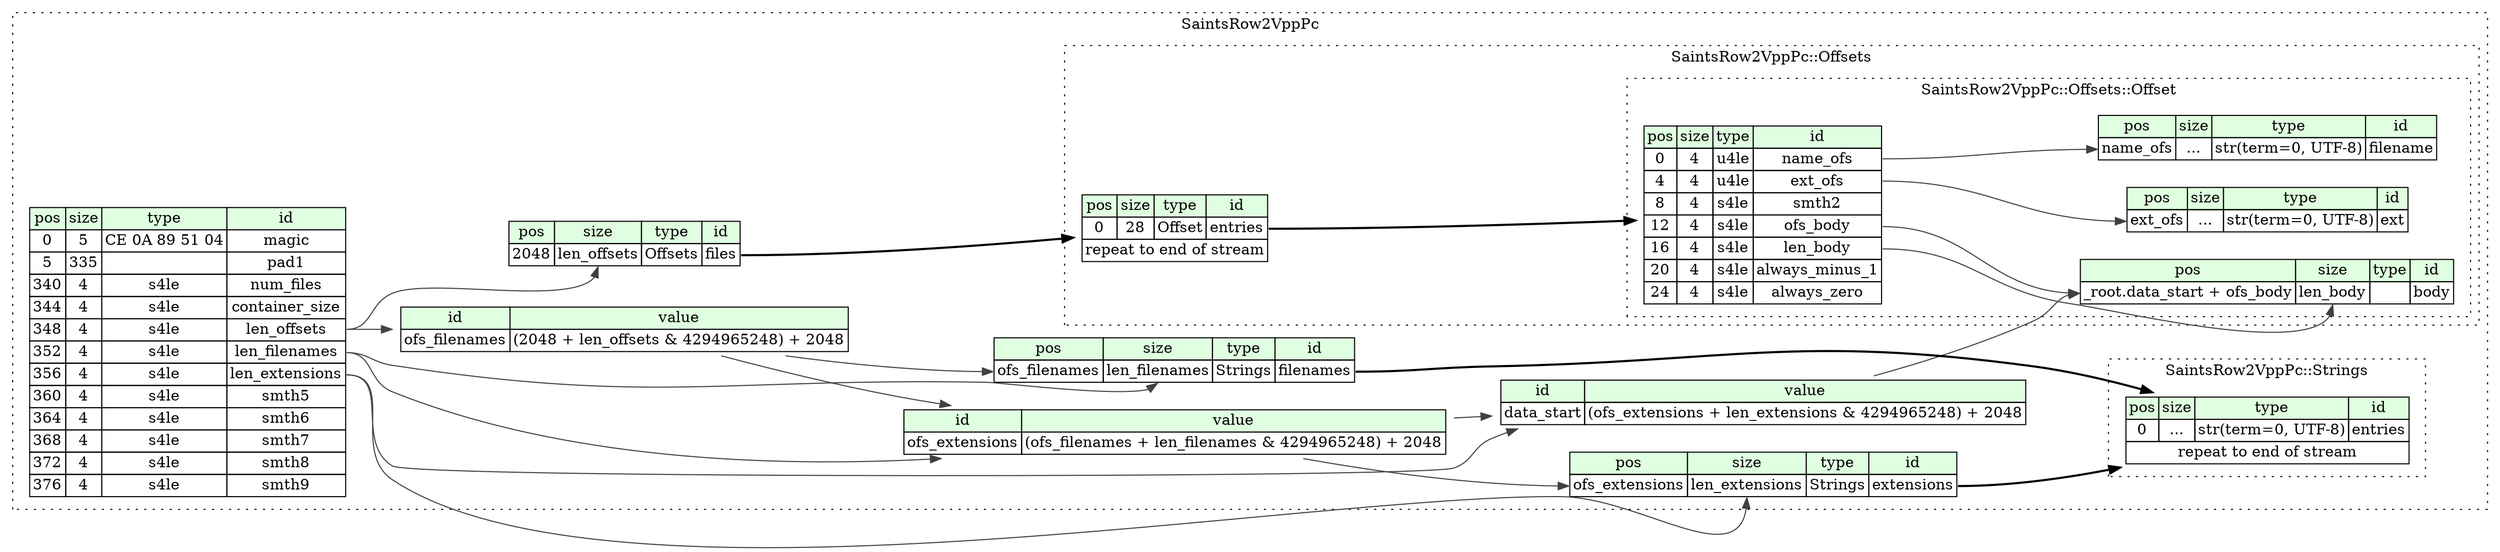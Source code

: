 digraph {
	rankdir=LR;
	node [shape=plaintext];
	subgraph cluster__saints_row_2_vpp_pc {
		label="SaintsRow2VppPc";
		graph[style=dotted];

		saints_row_2_vpp_pc__seq [label=<<TABLE BORDER="0" CELLBORDER="1" CELLSPACING="0">
			<TR><TD BGCOLOR="#E0FFE0">pos</TD><TD BGCOLOR="#E0FFE0">size</TD><TD BGCOLOR="#E0FFE0">type</TD><TD BGCOLOR="#E0FFE0">id</TD></TR>
			<TR><TD PORT="magic_pos">0</TD><TD PORT="magic_size">5</TD><TD>CE 0A 89 51 04</TD><TD PORT="magic_type">magic</TD></TR>
			<TR><TD PORT="pad1_pos">5</TD><TD PORT="pad1_size">335</TD><TD></TD><TD PORT="pad1_type">pad1</TD></TR>
			<TR><TD PORT="num_files_pos">340</TD><TD PORT="num_files_size">4</TD><TD>s4le</TD><TD PORT="num_files_type">num_files</TD></TR>
			<TR><TD PORT="container_size_pos">344</TD><TD PORT="container_size_size">4</TD><TD>s4le</TD><TD PORT="container_size_type">container_size</TD></TR>
			<TR><TD PORT="len_offsets_pos">348</TD><TD PORT="len_offsets_size">4</TD><TD>s4le</TD><TD PORT="len_offsets_type">len_offsets</TD></TR>
			<TR><TD PORT="len_filenames_pos">352</TD><TD PORT="len_filenames_size">4</TD><TD>s4le</TD><TD PORT="len_filenames_type">len_filenames</TD></TR>
			<TR><TD PORT="len_extensions_pos">356</TD><TD PORT="len_extensions_size">4</TD><TD>s4le</TD><TD PORT="len_extensions_type">len_extensions</TD></TR>
			<TR><TD PORT="smth5_pos">360</TD><TD PORT="smth5_size">4</TD><TD>s4le</TD><TD PORT="smth5_type">smth5</TD></TR>
			<TR><TD PORT="smth6_pos">364</TD><TD PORT="smth6_size">4</TD><TD>s4le</TD><TD PORT="smth6_type">smth6</TD></TR>
			<TR><TD PORT="smth7_pos">368</TD><TD PORT="smth7_size">4</TD><TD>s4le</TD><TD PORT="smth7_type">smth7</TD></TR>
			<TR><TD PORT="smth8_pos">372</TD><TD PORT="smth8_size">4</TD><TD>s4le</TD><TD PORT="smth8_type">smth8</TD></TR>
			<TR><TD PORT="smth9_pos">376</TD><TD PORT="smth9_size">4</TD><TD>s4le</TD><TD PORT="smth9_type">smth9</TD></TR>
		</TABLE>>];
		saints_row_2_vpp_pc__inst__data_start [label=<<TABLE BORDER="0" CELLBORDER="1" CELLSPACING="0">
			<TR><TD BGCOLOR="#E0FFE0">id</TD><TD BGCOLOR="#E0FFE0">value</TD></TR>
			<TR><TD>data_start</TD><TD>(ofs_extensions + len_extensions &amp; 4294965248) + 2048</TD></TR>
		</TABLE>>];
		saints_row_2_vpp_pc__inst__extensions [label=<<TABLE BORDER="0" CELLBORDER="1" CELLSPACING="0">
			<TR><TD BGCOLOR="#E0FFE0">pos</TD><TD BGCOLOR="#E0FFE0">size</TD><TD BGCOLOR="#E0FFE0">type</TD><TD BGCOLOR="#E0FFE0">id</TD></TR>
			<TR><TD PORT="extensions_pos">ofs_extensions</TD><TD PORT="extensions_size">len_extensions</TD><TD>Strings</TD><TD PORT="extensions_type">extensions</TD></TR>
		</TABLE>>];
		saints_row_2_vpp_pc__inst__filenames [label=<<TABLE BORDER="0" CELLBORDER="1" CELLSPACING="0">
			<TR><TD BGCOLOR="#E0FFE0">pos</TD><TD BGCOLOR="#E0FFE0">size</TD><TD BGCOLOR="#E0FFE0">type</TD><TD BGCOLOR="#E0FFE0">id</TD></TR>
			<TR><TD PORT="filenames_pos">ofs_filenames</TD><TD PORT="filenames_size">len_filenames</TD><TD>Strings</TD><TD PORT="filenames_type">filenames</TD></TR>
		</TABLE>>];
		saints_row_2_vpp_pc__inst__files [label=<<TABLE BORDER="0" CELLBORDER="1" CELLSPACING="0">
			<TR><TD BGCOLOR="#E0FFE0">pos</TD><TD BGCOLOR="#E0FFE0">size</TD><TD BGCOLOR="#E0FFE0">type</TD><TD BGCOLOR="#E0FFE0">id</TD></TR>
			<TR><TD PORT="files_pos">2048</TD><TD PORT="files_size">len_offsets</TD><TD>Offsets</TD><TD PORT="files_type">files</TD></TR>
		</TABLE>>];
		saints_row_2_vpp_pc__inst__ofs_extensions [label=<<TABLE BORDER="0" CELLBORDER="1" CELLSPACING="0">
			<TR><TD BGCOLOR="#E0FFE0">id</TD><TD BGCOLOR="#E0FFE0">value</TD></TR>
			<TR><TD>ofs_extensions</TD><TD>(ofs_filenames + len_filenames &amp; 4294965248) + 2048</TD></TR>
		</TABLE>>];
		saints_row_2_vpp_pc__inst__ofs_filenames [label=<<TABLE BORDER="0" CELLBORDER="1" CELLSPACING="0">
			<TR><TD BGCOLOR="#E0FFE0">id</TD><TD BGCOLOR="#E0FFE0">value</TD></TR>
			<TR><TD>ofs_filenames</TD><TD>(2048 + len_offsets &amp; 4294965248) + 2048</TD></TR>
		</TABLE>>];
		subgraph cluster__offsets {
			label="SaintsRow2VppPc::Offsets";
			graph[style=dotted];

			offsets__seq [label=<<TABLE BORDER="0" CELLBORDER="1" CELLSPACING="0">
				<TR><TD BGCOLOR="#E0FFE0">pos</TD><TD BGCOLOR="#E0FFE0">size</TD><TD BGCOLOR="#E0FFE0">type</TD><TD BGCOLOR="#E0FFE0">id</TD></TR>
				<TR><TD PORT="entries_pos">0</TD><TD PORT="entries_size">28</TD><TD>Offset</TD><TD PORT="entries_type">entries</TD></TR>
				<TR><TD COLSPAN="4" PORT="entries__repeat">repeat to end of stream</TD></TR>
			</TABLE>>];
			subgraph cluster__offset {
				label="SaintsRow2VppPc::Offsets::Offset";
				graph[style=dotted];

				offset__seq [label=<<TABLE BORDER="0" CELLBORDER="1" CELLSPACING="0">
					<TR><TD BGCOLOR="#E0FFE0">pos</TD><TD BGCOLOR="#E0FFE0">size</TD><TD BGCOLOR="#E0FFE0">type</TD><TD BGCOLOR="#E0FFE0">id</TD></TR>
					<TR><TD PORT="name_ofs_pos">0</TD><TD PORT="name_ofs_size">4</TD><TD>u4le</TD><TD PORT="name_ofs_type">name_ofs</TD></TR>
					<TR><TD PORT="ext_ofs_pos">4</TD><TD PORT="ext_ofs_size">4</TD><TD>u4le</TD><TD PORT="ext_ofs_type">ext_ofs</TD></TR>
					<TR><TD PORT="smth2_pos">8</TD><TD PORT="smth2_size">4</TD><TD>s4le</TD><TD PORT="smth2_type">smth2</TD></TR>
					<TR><TD PORT="ofs_body_pos">12</TD><TD PORT="ofs_body_size">4</TD><TD>s4le</TD><TD PORT="ofs_body_type">ofs_body</TD></TR>
					<TR><TD PORT="len_body_pos">16</TD><TD PORT="len_body_size">4</TD><TD>s4le</TD><TD PORT="len_body_type">len_body</TD></TR>
					<TR><TD PORT="always_minus_1_pos">20</TD><TD PORT="always_minus_1_size">4</TD><TD>s4le</TD><TD PORT="always_minus_1_type">always_minus_1</TD></TR>
					<TR><TD PORT="always_zero_pos">24</TD><TD PORT="always_zero_size">4</TD><TD>s4le</TD><TD PORT="always_zero_type">always_zero</TD></TR>
				</TABLE>>];
				offset__inst__body [label=<<TABLE BORDER="0" CELLBORDER="1" CELLSPACING="0">
					<TR><TD BGCOLOR="#E0FFE0">pos</TD><TD BGCOLOR="#E0FFE0">size</TD><TD BGCOLOR="#E0FFE0">type</TD><TD BGCOLOR="#E0FFE0">id</TD></TR>
					<TR><TD PORT="body_pos">_root.data_start + ofs_body</TD><TD PORT="body_size">len_body</TD><TD></TD><TD PORT="body_type">body</TD></TR>
				</TABLE>>];
				offset__inst__ext [label=<<TABLE BORDER="0" CELLBORDER="1" CELLSPACING="0">
					<TR><TD BGCOLOR="#E0FFE0">pos</TD><TD BGCOLOR="#E0FFE0">size</TD><TD BGCOLOR="#E0FFE0">type</TD><TD BGCOLOR="#E0FFE0">id</TD></TR>
					<TR><TD PORT="ext_pos">ext_ofs</TD><TD PORT="ext_size">...</TD><TD>str(term=0, UTF-8)</TD><TD PORT="ext_type">ext</TD></TR>
				</TABLE>>];
				offset__inst__filename [label=<<TABLE BORDER="0" CELLBORDER="1" CELLSPACING="0">
					<TR><TD BGCOLOR="#E0FFE0">pos</TD><TD BGCOLOR="#E0FFE0">size</TD><TD BGCOLOR="#E0FFE0">type</TD><TD BGCOLOR="#E0FFE0">id</TD></TR>
					<TR><TD PORT="filename_pos">name_ofs</TD><TD PORT="filename_size">...</TD><TD>str(term=0, UTF-8)</TD><TD PORT="filename_type">filename</TD></TR>
				</TABLE>>];
			}
		}
		subgraph cluster__strings {
			label="SaintsRow2VppPc::Strings";
			graph[style=dotted];

			strings__seq [label=<<TABLE BORDER="0" CELLBORDER="1" CELLSPACING="0">
				<TR><TD BGCOLOR="#E0FFE0">pos</TD><TD BGCOLOR="#E0FFE0">size</TD><TD BGCOLOR="#E0FFE0">type</TD><TD BGCOLOR="#E0FFE0">id</TD></TR>
				<TR><TD PORT="entries_pos">0</TD><TD PORT="entries_size">...</TD><TD>str(term=0, UTF-8)</TD><TD PORT="entries_type">entries</TD></TR>
				<TR><TD COLSPAN="4" PORT="entries__repeat">repeat to end of stream</TD></TR>
			</TABLE>>];
		}
	}
	saints_row_2_vpp_pc__inst__ofs_extensions:ofs_extensions_type -> saints_row_2_vpp_pc__inst__data_start [color="#404040"];
	saints_row_2_vpp_pc__seq:len_extensions_type -> saints_row_2_vpp_pc__inst__data_start [color="#404040"];
	saints_row_2_vpp_pc__inst__ofs_extensions:ofs_extensions_type -> saints_row_2_vpp_pc__inst__extensions:extensions_pos [color="#404040"];
	saints_row_2_vpp_pc__seq:len_extensions_type -> saints_row_2_vpp_pc__inst__extensions:extensions_size [color="#404040"];
	saints_row_2_vpp_pc__inst__extensions:extensions_type -> strings__seq [style=bold];
	saints_row_2_vpp_pc__inst__ofs_filenames:ofs_filenames_type -> saints_row_2_vpp_pc__inst__filenames:filenames_pos [color="#404040"];
	saints_row_2_vpp_pc__seq:len_filenames_type -> saints_row_2_vpp_pc__inst__filenames:filenames_size [color="#404040"];
	saints_row_2_vpp_pc__inst__filenames:filenames_type -> strings__seq [style=bold];
	saints_row_2_vpp_pc__seq:len_offsets_type -> saints_row_2_vpp_pc__inst__files:files_size [color="#404040"];
	saints_row_2_vpp_pc__inst__files:files_type -> offsets__seq [style=bold];
	saints_row_2_vpp_pc__inst__ofs_filenames:ofs_filenames_type -> saints_row_2_vpp_pc__inst__ofs_extensions [color="#404040"];
	saints_row_2_vpp_pc__seq:len_filenames_type -> saints_row_2_vpp_pc__inst__ofs_extensions [color="#404040"];
	saints_row_2_vpp_pc__seq:len_offsets_type -> saints_row_2_vpp_pc__inst__ofs_filenames [color="#404040"];
	offsets__seq:entries_type -> offset__seq [style=bold];
	saints_row_2_vpp_pc__inst__data_start:data_start_type -> offset__inst__body:body_pos [color="#404040"];
	offset__seq:ofs_body_type -> offset__inst__body:body_pos [color="#404040"];
	offset__seq:len_body_type -> offset__inst__body:body_size [color="#404040"];
	offset__seq:ext_ofs_type -> offset__inst__ext:ext_pos [color="#404040"];
	offset__seq:name_ofs_type -> offset__inst__filename:filename_pos [color="#404040"];
}
